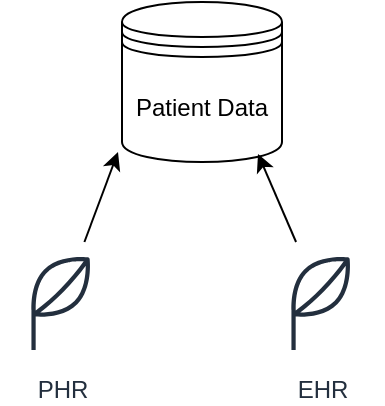 <mxfile version="12.4.2" type="github" pages="1"><diagram id="0p1b6xB9vZtVkp8C17_H" name="Page-1"><mxGraphModel dx="1422" dy="745" grid="1" gridSize="10" guides="1" tooltips="1" connect="1" arrows="1" fold="1" page="1" pageScale="1" pageWidth="850" pageHeight="1100" math="0" shadow="0"><root><mxCell id="0"/><mxCell id="1" parent="0"/><mxCell id="GMnf8EeoadSIakQbrcEN-1" value="Patient Data" style="shape=datastore;whiteSpace=wrap;html=1;" vertex="1" parent="1"><mxGeometry x="370" y="320" width="80" height="80" as="geometry"/></mxCell><mxCell id="GMnf8EeoadSIakQbrcEN-4" value="PHR" style="outlineConnect=0;fontColor=#232F3E;gradientColor=none;strokeColor=#232F3E;fillColor=#ffffff;dashed=0;verticalLabelPosition=bottom;verticalAlign=top;align=center;html=1;fontSize=12;fontStyle=0;aspect=fixed;shape=mxgraph.aws4.resourceIcon;resIcon=mxgraph.aws4.application;" vertex="1" parent="1"><mxGeometry x="310" y="440" width="60" height="60" as="geometry"/></mxCell><mxCell id="GMnf8EeoadSIakQbrcEN-5" value="EHR" style="outlineConnect=0;fontColor=#232F3E;gradientColor=none;strokeColor=#232F3E;fillColor=#ffffff;dashed=0;verticalLabelPosition=bottom;verticalAlign=top;align=center;html=1;fontSize=12;fontStyle=0;aspect=fixed;shape=mxgraph.aws4.resourceIcon;resIcon=mxgraph.aws4.application;" vertex="1" parent="1"><mxGeometry x="440" y="440" width="60" height="60" as="geometry"/></mxCell><mxCell id="GMnf8EeoadSIakQbrcEN-10" value="" style="endArrow=classic;html=1;entryX=-0.025;entryY=0.938;entryDx=0;entryDy=0;entryPerimeter=0;" edge="1" parent="1" source="GMnf8EeoadSIakQbrcEN-4" target="GMnf8EeoadSIakQbrcEN-1"><mxGeometry width="50" height="50" relative="1" as="geometry"><mxPoint x="270" y="590" as="sourcePoint"/><mxPoint x="320" y="540" as="targetPoint"/></mxGeometry></mxCell><mxCell id="GMnf8EeoadSIakQbrcEN-11" value="" style="endArrow=classic;html=1;entryX=0.85;entryY=0.95;entryDx=0;entryDy=0;entryPerimeter=0;" edge="1" parent="1" source="GMnf8EeoadSIakQbrcEN-5" target="GMnf8EeoadSIakQbrcEN-1"><mxGeometry width="50" height="50" relative="1" as="geometry"><mxPoint x="440.005" y="444.96" as="sourcePoint"/><mxPoint x="480.79" y="400.0" as="targetPoint"/></mxGeometry></mxCell></root></mxGraphModel></diagram></mxfile>